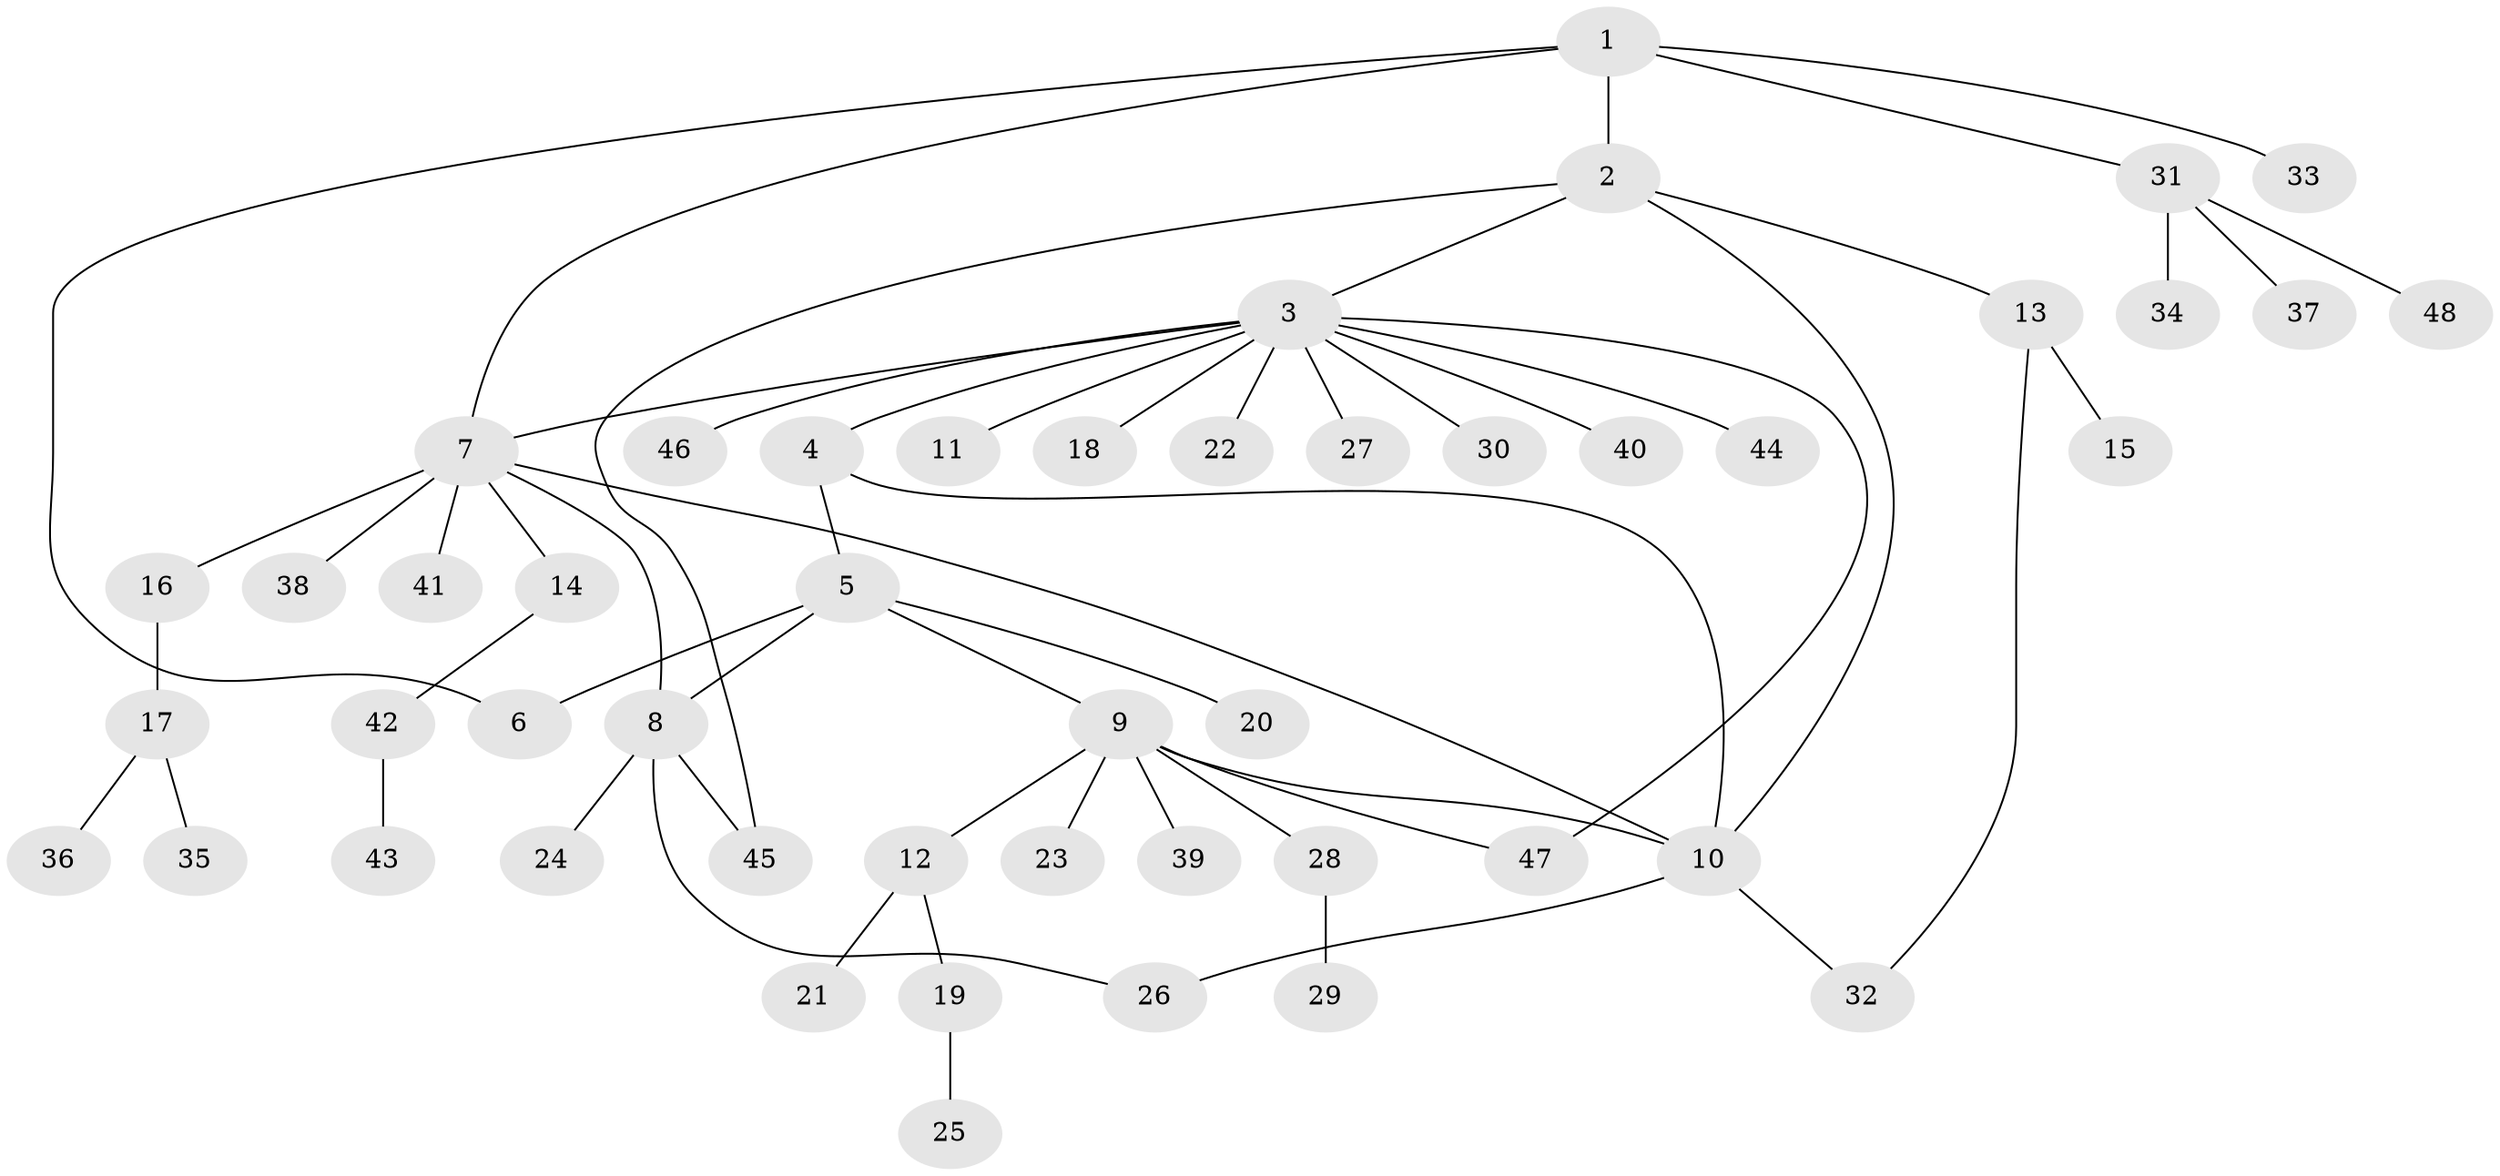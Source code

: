 // Generated by graph-tools (version 1.1) at 2025/26/03/09/25 03:26:43]
// undirected, 48 vertices, 57 edges
graph export_dot {
graph [start="1"]
  node [color=gray90,style=filled];
  1;
  2;
  3;
  4;
  5;
  6;
  7;
  8;
  9;
  10;
  11;
  12;
  13;
  14;
  15;
  16;
  17;
  18;
  19;
  20;
  21;
  22;
  23;
  24;
  25;
  26;
  27;
  28;
  29;
  30;
  31;
  32;
  33;
  34;
  35;
  36;
  37;
  38;
  39;
  40;
  41;
  42;
  43;
  44;
  45;
  46;
  47;
  48;
  1 -- 2;
  1 -- 6;
  1 -- 7;
  1 -- 31;
  1 -- 33;
  2 -- 3;
  2 -- 10;
  2 -- 13;
  2 -- 45;
  3 -- 4;
  3 -- 7;
  3 -- 11;
  3 -- 18;
  3 -- 22;
  3 -- 27;
  3 -- 30;
  3 -- 40;
  3 -- 44;
  3 -- 46;
  3 -- 47;
  4 -- 5;
  4 -- 10;
  5 -- 6;
  5 -- 8;
  5 -- 9;
  5 -- 20;
  7 -- 8;
  7 -- 10;
  7 -- 14;
  7 -- 16;
  7 -- 38;
  7 -- 41;
  8 -- 24;
  8 -- 26;
  8 -- 45;
  9 -- 10;
  9 -- 12;
  9 -- 23;
  9 -- 28;
  9 -- 39;
  9 -- 47;
  10 -- 26;
  10 -- 32;
  12 -- 19;
  12 -- 21;
  13 -- 15;
  13 -- 32;
  14 -- 42;
  16 -- 17;
  17 -- 35;
  17 -- 36;
  19 -- 25;
  28 -- 29;
  31 -- 34;
  31 -- 37;
  31 -- 48;
  42 -- 43;
}
